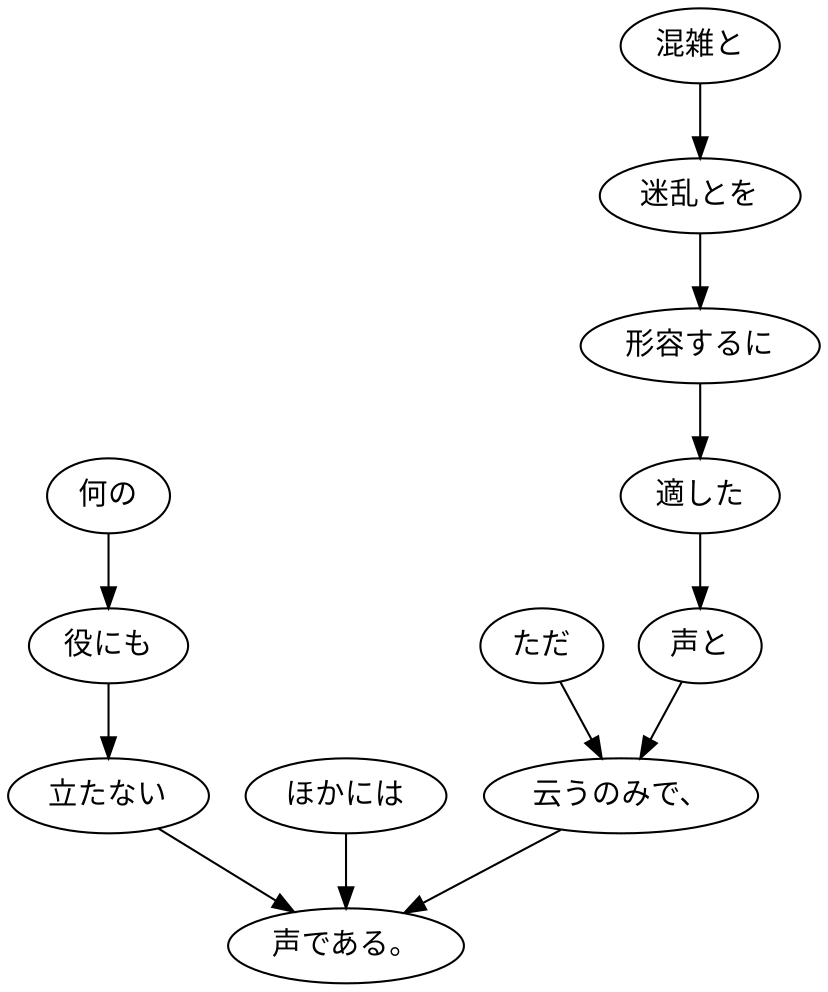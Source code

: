 digraph graph4520 {
	node0 [label="ただ"];
	node1 [label="混雑と"];
	node2 [label="迷乱とを"];
	node3 [label="形容するに"];
	node4 [label="適した"];
	node5 [label="声と"];
	node6 [label="云うのみで、"];
	node7 [label="ほかには"];
	node8 [label="何の"];
	node9 [label="役にも"];
	node10 [label="立たない"];
	node11 [label="声である。"];
	node0 -> node6;
	node1 -> node2;
	node2 -> node3;
	node3 -> node4;
	node4 -> node5;
	node5 -> node6;
	node6 -> node11;
	node7 -> node11;
	node8 -> node9;
	node9 -> node10;
	node10 -> node11;
}
